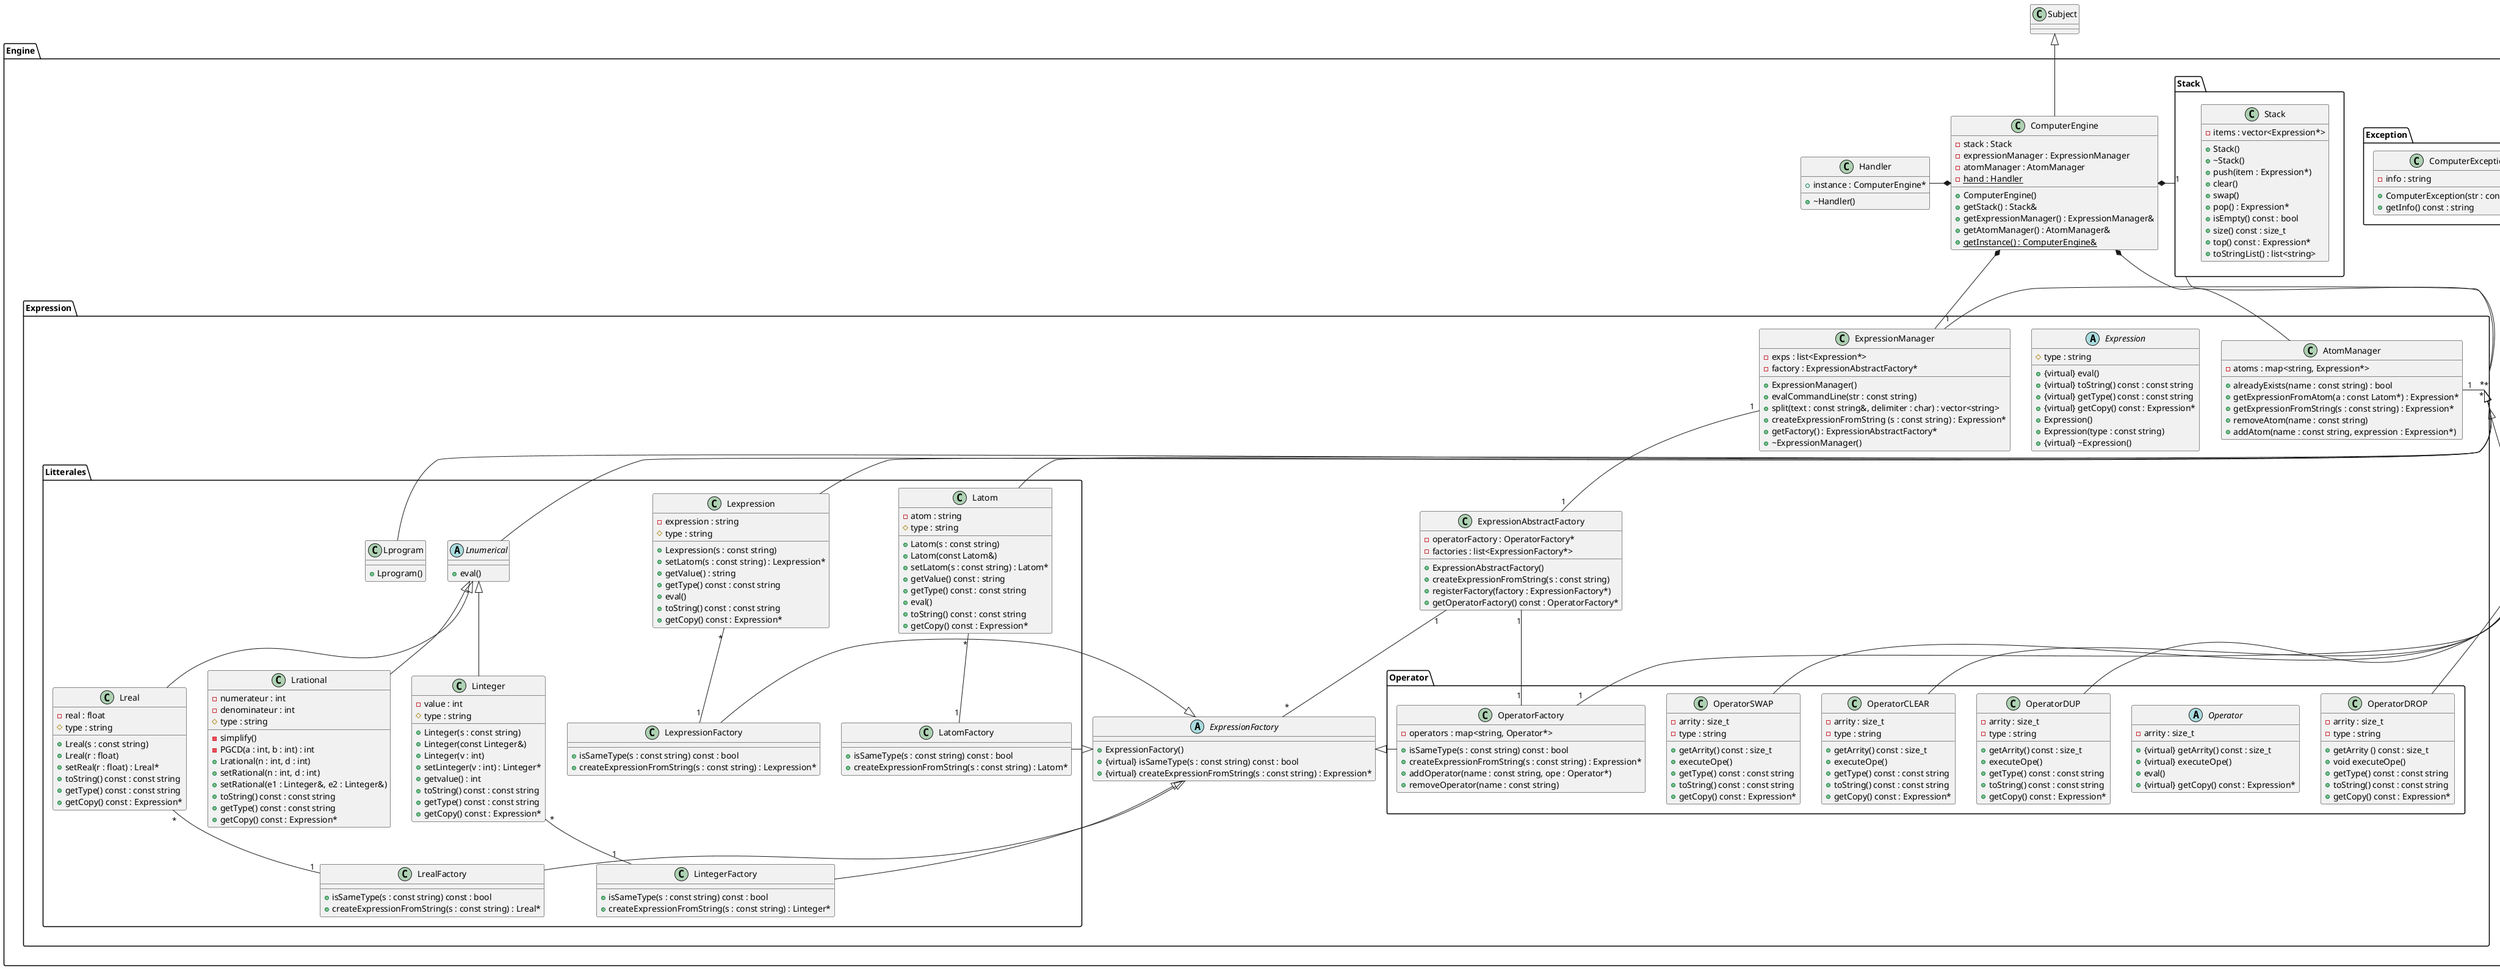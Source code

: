 @startuml

class Subject {

}

package Engine {

package Exception {
class ComputerException {
  - info : string
  + ComputerException(str : const string&)
  + getInfo() const : string
}
}

class ComputerEngine {
  - stack : Stack
  - expressionManager : ExpressionManager
  - atomManager : AtomManager
  - {static} hand : Handler
  + ComputerEngine()
  + getStack() : Stack&
  + getExpressionManager() : ExpressionManager&
  + getAtomManager() : AtomManager&
  + {static} getInstance() : ComputerEngine&
}

class Handler{
  + instance : ComputerEngine*
  + ~Handler()
}

package Stack {
class Stack {
  - items : vector<Expression*>
  + Stack()
  + ~Stack()
  + push(item : Expression*)
  + clear()
  + swap()
  + pop() : Expression*
  + isEmpty() const : bool
  + size() const : size_t
  + top() const : Expression*
  + toStringList() : list<string>
}
}

package Expression {
class ExpressionManager {
  - exps : list<Expression*>
  - factory : ExpressionAbstractFactory*
  + ExpressionManager()
  + evalCommandLine(str : const string)
  + split(text : const string&, delimiter : char) : vector<string>
  + createExpressionFromString (s : const string) : Expression*
  + getFactory() : ExpressionAbstractFactory*
  + ~ExpressionManager()
}

abstract class ExpressionFactory {
  + ExpressionFactory()
  + {virtual} isSameType(s : const string) const : bool
  + {virtual} createExpressionFromString(s : const string) : Expression*
}

class ExpressionAbstractFactory {
  - operatorFactory : OperatorFactory*
  - factories : list<ExpressionFactory*>
  + ExpressionAbstractFactory()
  + createExpressionFromString(s : const string)
  + registerFactory(factory : ExpressionFactory*)
  + getOperatorFactory() const : OperatorFactory*
}

abstract class Expression {
  # type : string
  + {virtual} eval()
  + {virtual} toString() const : const string
  + {virtual} getType() const : const string
  + {virtual} getCopy() const : Expression*
  + Expression()
  + Expression(type : const string)
  + {virtual} ~Expression()
}

class AtomManager {
  - atoms : map<string, Expression*>
  + alreadyExists(name : const string) : bool
  + getExpressionFromAtom(a : const Latom*) : Expression*
  + getExpressionFromString(s : const string) : Expression*
  + removeAtom(name : const string)
  + addAtom(name : const string, expression : Expression*)
}

package Operator {
abstract class Operator {
  - arrity : size_t
  + {virtual} getArrity() const : size_t
  + {virtual} executeOpe()
  + eval()
  + {virtual} getCopy() const : Expression*
}

class OperatorFactory {
  - operators : map<string, Operator*>
  + isSameType(s : const string) const : bool
  + createExpressionFromString(s : const string) : Expression*
  + addOperator(name : const string, ope : Operator*)
  + removeOperator(name : const string)
}

class OperatorCLEAR {
  - arrity : size_t
  - type : string
  + getArrity() const : size_t
  + executeOpe()
  + getType() const : const string
  + toString() const : const string
  + getCopy() const : Expression*
}

class OperatorSWAP {
  - arrity : size_t
  - type : string
  + getArrity() const : size_t
  + executeOpe()
  + getType() const : const string
  + toString() const : const string
  + getCopy() const : Expression*
}

class OperatorDROP {
  - arrity : size_t
  - type : string
  + getArrity () const : size_t
  + void executeOpe()
  + getType() const : const string
  + toString() const : const string
  + getCopy() const : Expression*
}

class OperatorDUP {
  - arrity : size_t
  - type : string
  + getArrity() const : size_t
  + executeOpe()
  + getType() const : const string
  + toString() const : const string
  + getCopy() const : Expression*
}
}

package Litterales {
class Latom {
  - atom : string
  # type : string
  + Latom(s : const string)
  + Latom(const Latom&)
  + setLatom(s : const string) : Latom*
  + getValue() const : string
  + getType() const : const string
  + eval()
  + toString() const : const string
  + getCopy() const : Expression*
}

class LatomFactory {
  + isSameType(s : const string) const : bool
  + createExpressionFromString(s : const string) : Latom*
}

class Lexpression {
  - expression : string
  # type : string
  + Lexpression(s : const string)
  + setLatom(s : const string) : Lexpression*
  + getValue() : string
  + getType() const : const string
  + eval()
  + toString() const : const string
  + getCopy() const : Expression*
}

class LexpressionFactory {
  + isSameType(s : const string) const : bool
  + createExpressionFromString(s : const string) : Lexpression*
}

class Lrational {
  - numerateur : int
  - denominateur : int
  - simplify()
  - PGCD(a : int, b : int) : int
  # type : string
  + Lrational(n : int, d : int)
  + setRational(n : int, d : int)
  + setRational(e1 : Linteger&, e2 : Linteger&)
  + toString() const : const string
  + getType() const : const string
  + getCopy() const : Expression*
}

class Linteger {
  - value : int
  # type : string
  + Linteger(s : const string)
  + Linteger(const Linteger&)
  + Linteger(v : int)
  + setLinteger(v : int) : Linteger*
  + getvalue() : int
  + toString() const : const string
  + getType() const : const string
  + getCopy() const : Expression*
}

class LintegerFactory {
  + isSameType(s : const string) const : bool
  + createExpressionFromString(s : const string) : Linteger*
}

abstract class Lnumerical {
  + eval()
}

class Lprogram {
  + Lprogram()
}

class Lreal {
  - real : float
  # type : string
  + Lreal(s : const string)
  + Lreal(r : float)
  + setReal(r : float) : Lreal*
  + toString() const : const string
  + getType() const : const string
  + getCopy() const : Expression*
}

class LrealFactory {
  + isSameType(s : const string) const : bool
  + createExpressionFromString(s : const string) : Lreal*
}
}
}





Subject <|-- ComputerEngine
Expression <|-- Operator
Expression <|-- Latom
Expression <|-- Lexpression
Expression <|-- Lnumerical
Expression <|-- Lprogram
ExpressionFactory <|- OperatorFactory
ExpressionFactory <|- LatomFactory
ExpressionFactory <|- LexpressionFactory
ExpressionFactory <|-- LintegerFactory
ExpressionFactory <|-- LrealFactory
Operator <|-- OperatorCLEAR
Operator <|-- OperatorSWAP
Operator <|-- OperatorDROP
Operator <|-- OperatorDUP
Lnumerical <|-- Lrational
Lnumerical <|-- Linteger
Lnumerical <|-- Lreal



ComputerEngine *-left- Handler
ComputerEngine *-- ExpressionManager
ComputerEngine *-- AtomManager
ComputerEngine *-right- Stack
Stack "1" -- "*" Expression
ExpressionManager "1" -- "*" Expression
ExpressionManager "1" -- "1" ExpressionAbstractFactory
ExpressionAbstractFactory "1" -- "1" OperatorFactory
ExpressionAbstractFactory "1" -- "*" ExpressionFactory
OperatorFactory "1" -- "*" Operator
AtomManager "1" -- "*" Expression
Lreal "*" -- "1" LrealFactory
Linteger "*" -- "1" LintegerFactory
Lexpression "*" -- "1" LexpressionFactory
Latom "*" -- "1" LatomFactory
}
@enduml
